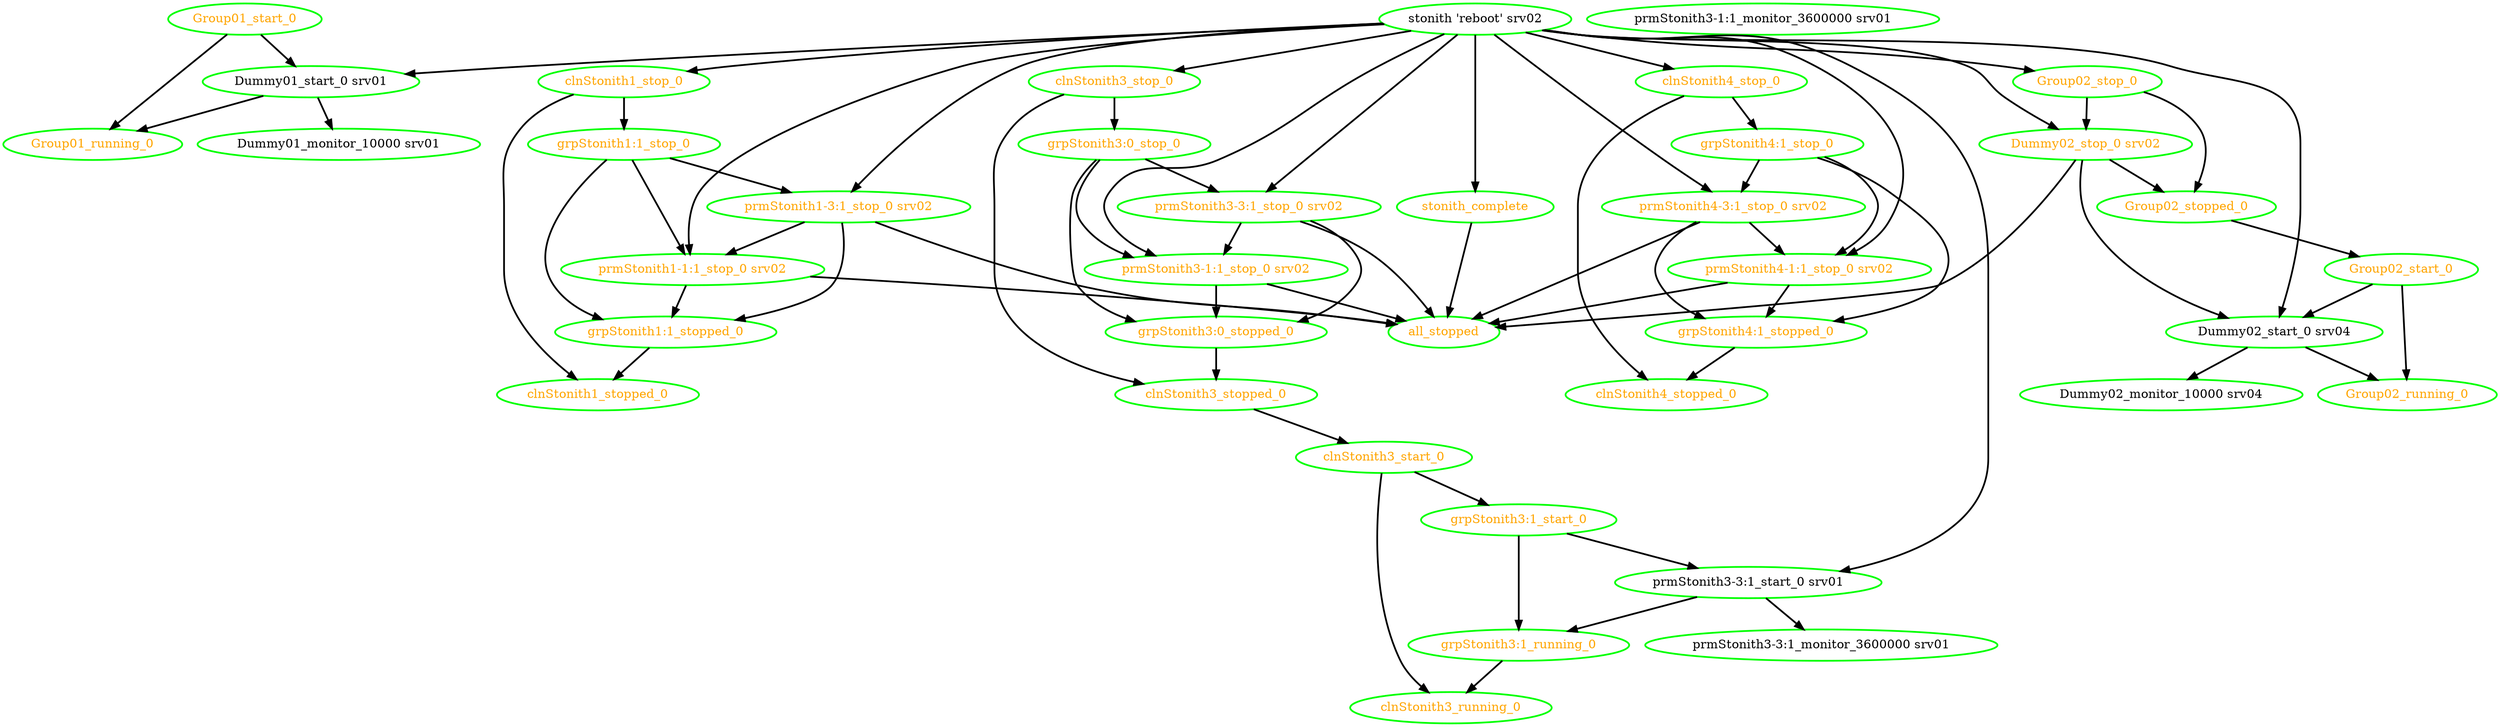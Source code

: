digraph "g" {
"Dummy01_monitor_10000 srv01" [ style=bold color="green" fontcolor="black" ]
"Dummy01_start_0 srv01" -> "Dummy01_monitor_10000 srv01" [ style = bold]
"Dummy01_start_0 srv01" -> "Group01_running_0" [ style = bold]
"Dummy01_start_0 srv01" [ style=bold color="green" fontcolor="black" ]
"Dummy02_monitor_10000 srv04" [ style=bold color="green" fontcolor="black" ]
"Dummy02_start_0 srv04" -> "Dummy02_monitor_10000 srv04" [ style = bold]
"Dummy02_start_0 srv04" -> "Group02_running_0" [ style = bold]
"Dummy02_start_0 srv04" [ style=bold color="green" fontcolor="black" ]
"Dummy02_stop_0 srv02" -> "Dummy02_start_0 srv04" [ style = bold]
"Dummy02_stop_0 srv02" -> "Group02_stopped_0" [ style = bold]
"Dummy02_stop_0 srv02" -> "all_stopped" [ style = bold]
"Dummy02_stop_0 srv02" [ style=bold color="green" fontcolor="orange" ]
"Group01_running_0" [ style=bold color="green" fontcolor="orange" ]
"Group01_start_0" -> "Dummy01_start_0 srv01" [ style = bold]
"Group01_start_0" -> "Group01_running_0" [ style = bold]
"Group01_start_0" [ style=bold color="green" fontcolor="orange" ]
"Group02_running_0" [ style=bold color="green" fontcolor="orange" ]
"Group02_start_0" -> "Dummy02_start_0 srv04" [ style = bold]
"Group02_start_0" -> "Group02_running_0" [ style = bold]
"Group02_start_0" [ style=bold color="green" fontcolor="orange" ]
"Group02_stop_0" -> "Dummy02_stop_0 srv02" [ style = bold]
"Group02_stop_0" -> "Group02_stopped_0" [ style = bold]
"Group02_stop_0" [ style=bold color="green" fontcolor="orange" ]
"Group02_stopped_0" -> "Group02_start_0" [ style = bold]
"Group02_stopped_0" [ style=bold color="green" fontcolor="orange" ]
"all_stopped" [ style=bold color="green" fontcolor="orange" ]
"clnStonith1_stop_0" -> "clnStonith1_stopped_0" [ style = bold]
"clnStonith1_stop_0" -> "grpStonith1:1_stop_0" [ style = bold]
"clnStonith1_stop_0" [ style=bold color="green" fontcolor="orange" ]
"clnStonith1_stopped_0" [ style=bold color="green" fontcolor="orange" ]
"clnStonith3_running_0" [ style=bold color="green" fontcolor="orange" ]
"clnStonith3_start_0" -> "clnStonith3_running_0" [ style = bold]
"clnStonith3_start_0" -> "grpStonith3:1_start_0" [ style = bold]
"clnStonith3_start_0" [ style=bold color="green" fontcolor="orange" ]
"clnStonith3_stop_0" -> "clnStonith3_stopped_0" [ style = bold]
"clnStonith3_stop_0" -> "grpStonith3:0_stop_0" [ style = bold]
"clnStonith3_stop_0" [ style=bold color="green" fontcolor="orange" ]
"clnStonith3_stopped_0" -> "clnStonith3_start_0" [ style = bold]
"clnStonith3_stopped_0" [ style=bold color="green" fontcolor="orange" ]
"clnStonith4_stop_0" -> "clnStonith4_stopped_0" [ style = bold]
"clnStonith4_stop_0" -> "grpStonith4:1_stop_0" [ style = bold]
"clnStonith4_stop_0" [ style=bold color="green" fontcolor="orange" ]
"clnStonith4_stopped_0" [ style=bold color="green" fontcolor="orange" ]
"grpStonith1:1_stop_0" -> "grpStonith1:1_stopped_0" [ style = bold]
"grpStonith1:1_stop_0" -> "prmStonith1-1:1_stop_0 srv02" [ style = bold]
"grpStonith1:1_stop_0" -> "prmStonith1-3:1_stop_0 srv02" [ style = bold]
"grpStonith1:1_stop_0" [ style=bold color="green" fontcolor="orange"]
"grpStonith1:1_stopped_0" -> "clnStonith1_stopped_0" [ style = bold]
"grpStonith1:1_stopped_0" [ style=bold color="green" fontcolor="orange"]
"grpStonith3:0_stop_0" -> "grpStonith3:0_stopped_0" [ style = bold]
"grpStonith3:0_stop_0" -> "prmStonith3-1:1_stop_0 srv02" [ style = bold]
"grpStonith3:0_stop_0" -> "prmStonith3-3:1_stop_0 srv02" [ style = bold]
"grpStonith3:0_stop_0" [ style=bold color="green" fontcolor="orange"]
"grpStonith3:0_stopped_0" -> "clnStonith3_stopped_0" [ style = bold]
"grpStonith3:0_stopped_0" [ style=bold color="green" fontcolor="orange"]
"grpStonith3:1_running_0" -> "clnStonith3_running_0" [ style = bold]
"grpStonith3:1_running_0" [ style=bold color="green" fontcolor="orange"]
"grpStonith3:1_start_0" -> "grpStonith3:1_running_0" [ style = bold]
"grpStonith3:1_start_0" -> "prmStonith3-3:1_start_0 srv01" [ style = bold]
"grpStonith3:1_start_0" [ style=bold color="green" fontcolor="orange"]
"grpStonith4:1_stop_0" -> "grpStonith4:1_stopped_0" [ style = bold]
"grpStonith4:1_stop_0" -> "prmStonith4-1:1_stop_0 srv02" [ style = bold]
"grpStonith4:1_stop_0" -> "prmStonith4-3:1_stop_0 srv02" [ style = bold]
"grpStonith4:1_stop_0" [ style=bold color="green" fontcolor="orange"]
"grpStonith4:1_stopped_0" -> "clnStonith4_stopped_0" [ style = bold]
"grpStonith4:1_stopped_0" [ style=bold color="green" fontcolor="orange"]
"prmStonith1-1:1_stop_0 srv02" -> "all_stopped" [ style = bold]
"prmStonith1-1:1_stop_0 srv02" -> "grpStonith1:1_stopped_0" [ style = bold]
"prmStonith1-1:1_stop_0 srv02" [ style=bold color="green" fontcolor="orange" ]
"prmStonith1-3:1_stop_0 srv02" -> "all_stopped" [ style = bold]
"prmStonith1-3:1_stop_0 srv02" -> "grpStonith1:1_stopped_0" [ style = bold]
"prmStonith1-3:1_stop_0 srv02" -> "prmStonith1-1:1_stop_0 srv02" [ style = bold]
"prmStonith1-3:1_stop_0 srv02" [ style=bold color="green" fontcolor="orange" ]
"prmStonith3-1:1_monitor_3600000 srv01" [ style=bold color="green" fontcolor="black" ]
"prmStonith3-1:1_stop_0 srv02" -> "all_stopped" [ style = bold]
"prmStonith3-1:1_stop_0 srv02" -> "grpStonith3:0_stopped_0" [ style = bold]
"prmStonith3-1:1_stop_0 srv02" [ style=bold color="green" fontcolor="orange"]
"prmStonith3-3:1_monitor_3600000 srv01" [ style=bold color="green" fontcolor="black"]
"prmStonith3-3:1_start_0 srv01" -> "grpStonith3:1_running_0" [ style = bold]
"prmStonith3-3:1_start_0 srv01" -> "prmStonith3-3:1_monitor_3600000 srv01" [ style = bold]
"prmStonith3-3:1_start_0 srv01" [ style=bold color="green" fontcolor="black"]
"prmStonith3-3:1_stop_0 srv02" -> "all_stopped" [ style = bold]
"prmStonith3-3:1_stop_0 srv02" -> "grpStonith3:0_stopped_0" [ style = bold]
"prmStonith3-3:1_stop_0 srv02" -> "prmStonith3-1:1_stop_0 srv02" [ style = bold]
"prmStonith3-3:1_stop_0 srv02" [ style=bold color="green" fontcolor="orange"]
"prmStonith4-1:1_stop_0 srv02" -> "all_stopped" [ style = bold]
"prmStonith4-1:1_stop_0 srv02" -> "grpStonith4:1_stopped_0" [ style = bold]
"prmStonith4-1:1_stop_0 srv02" [ style=bold color="green" fontcolor="orange"]
"prmStonith4-3:1_stop_0 srv02" -> "all_stopped" [ style = bold]
"prmStonith4-3:1_stop_0 srv02" -> "grpStonith4:1_stopped_0" [ style = bold]
"prmStonith4-3:1_stop_0 srv02" -> "prmStonith4-1:1_stop_0 srv02" [ style = bold]
"prmStonith4-3:1_stop_0 srv02" [ style=bold color="green" fontcolor="orange"]
"stonith 'reboot' srv02" -> "Dummy01_start_0 srv01" [ style = bold]
"stonith 'reboot' srv02" -> "Dummy02_start_0 srv04" [ style = bold]
"stonith 'reboot' srv02" -> "Dummy02_stop_0 srv02" [ style = bold]
"stonith 'reboot' srv02" -> "Group02_stop_0" [ style = bold]
"stonith 'reboot' srv02" -> "clnStonith1_stop_0" [ style = bold]
"stonith 'reboot' srv02" -> "clnStonith3_stop_0" [ style = bold]
"stonith 'reboot' srv02" -> "clnStonith4_stop_0" [ style = bold]
"stonith 'reboot' srv02" -> "prmStonith1-1:1_stop_0 srv02" [ style = bold]
"stonith 'reboot' srv02" -> "prmStonith1-3:1_stop_0 srv02" [ style = bold]
"stonith 'reboot' srv02" -> "prmStonith3-1:1_stop_0 srv02" [ style = bold]
"stonith 'reboot' srv02" -> "prmStonith3-3:1_start_0 srv01" [ style = bold]
"stonith 'reboot' srv02" -> "prmStonith3-3:1_stop_0 srv02" [ style = bold]
"stonith 'reboot' srv02" -> "prmStonith4-1:1_stop_0 srv02" [ style = bold]
"stonith 'reboot' srv02" -> "prmStonith4-3:1_stop_0 srv02" [ style = bold]
"stonith 'reboot' srv02" -> "stonith_complete" [ style = bold]
"stonith 'reboot' srv02" [ style=bold color="green" fontcolor="black"]
"stonith_complete" -> "all_stopped" [ style = bold]
"stonith_complete" [ style=bold color="green" fontcolor="orange" ]
}
